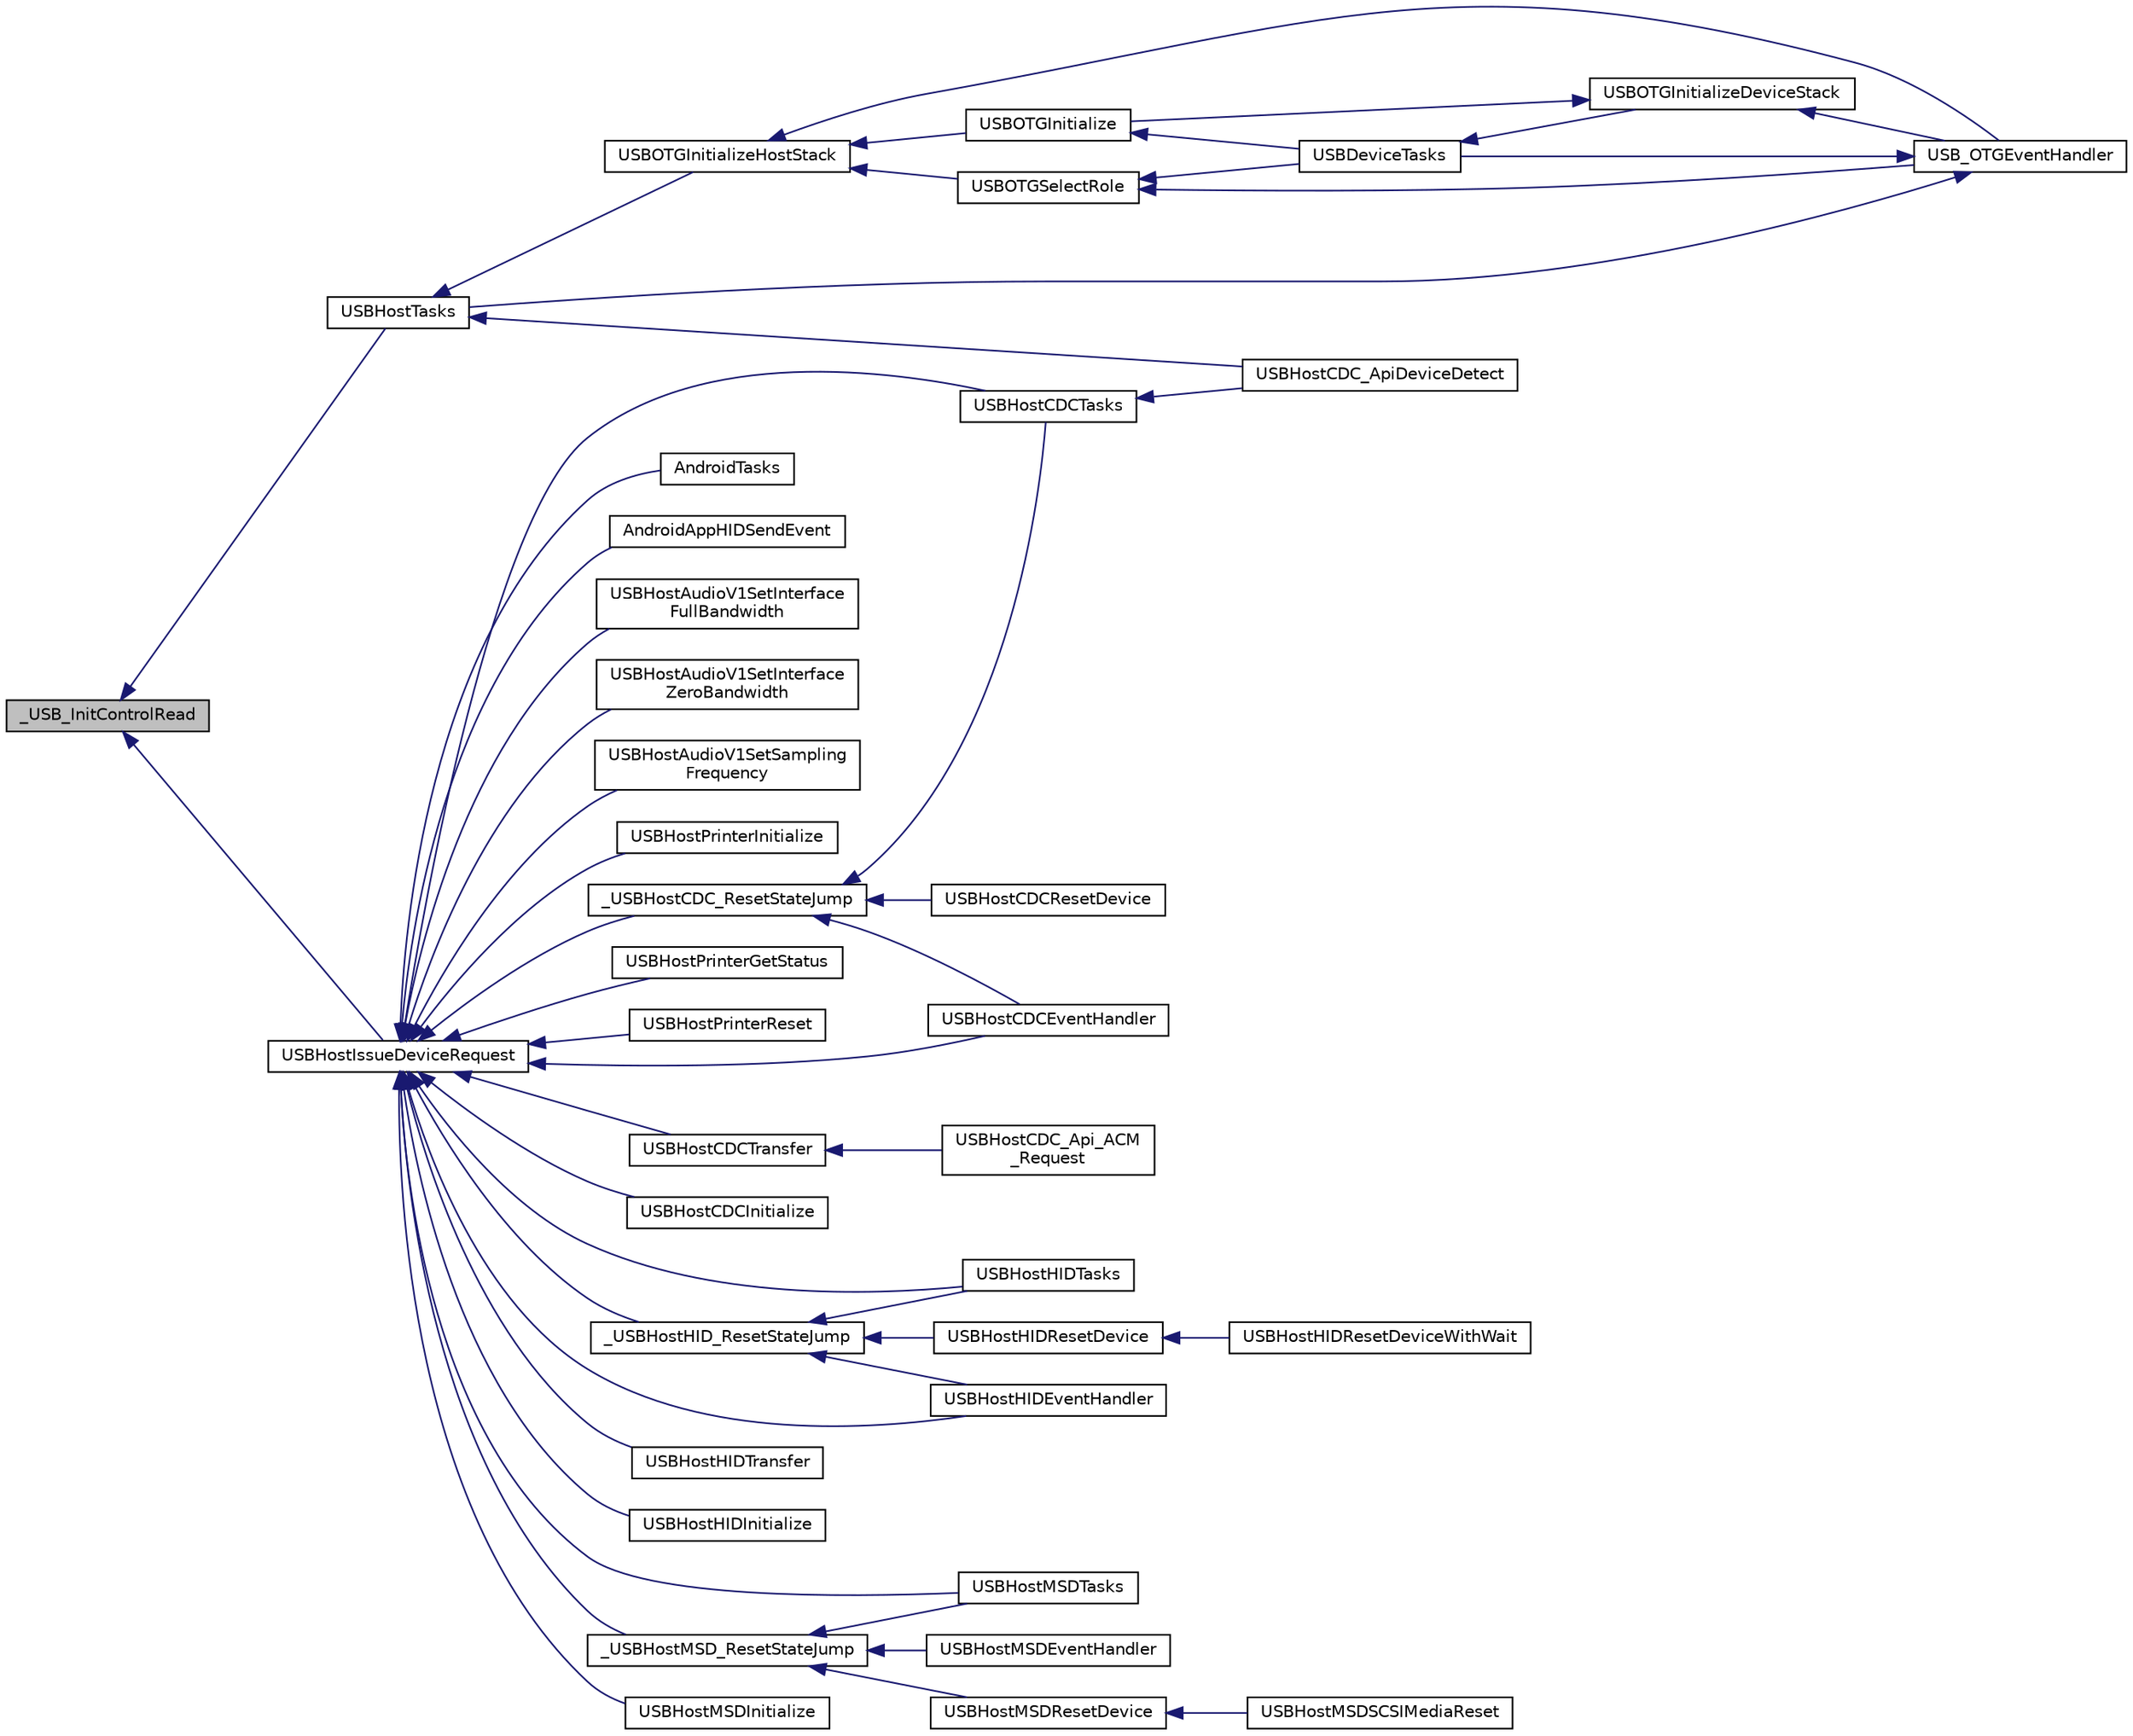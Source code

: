 digraph "_USB_InitControlRead"
{
  edge [fontname="Helvetica",fontsize="10",labelfontname="Helvetica",labelfontsize="10"];
  node [fontname="Helvetica",fontsize="10",shape=record];
  rankdir="LR";
  Node1 [label="_USB_InitControlRead",height=0.2,width=0.4,color="black", fillcolor="grey75", style="filled", fontcolor="black"];
  Node1 -> Node2 [dir="back",color="midnightblue",fontsize="10",style="solid",fontname="Helvetica"];
  Node2 [label="USBHostIssueDeviceRequest",height=0.2,width=0.4,color="black", fillcolor="white", style="filled",URL="$usb__host_8c.html#a17f2dbf6b2ef2c47a52dc50b64776344"];
  Node2 -> Node3 [dir="back",color="midnightblue",fontsize="10",style="solid",fontname="Helvetica"];
  Node3 [label="AndroidTasks",height=0.2,width=0.4,color="black", fillcolor="white", style="filled",URL="$usb__host__android_8c.html#a2d80b393c4aa6875eb0e509b2934f5d7"];
  Node2 -> Node4 [dir="back",color="midnightblue",fontsize="10",style="solid",fontname="Helvetica"];
  Node4 [label="AndroidAppHIDSendEvent",height=0.2,width=0.4,color="black", fillcolor="white", style="filled",URL="$usb__host__android_8c.html#a99167dfb275365e311c0864eee47ac4c"];
  Node2 -> Node5 [dir="back",color="midnightblue",fontsize="10",style="solid",fontname="Helvetica"];
  Node5 [label="USBHostAudioV1SetInterface\lFullBandwidth",height=0.2,width=0.4,color="black", fillcolor="white", style="filled",URL="$usb__host__audio__v1_8c.html#a36b0b9dacba16ed6814e80bb7d1b28fb"];
  Node2 -> Node6 [dir="back",color="midnightblue",fontsize="10",style="solid",fontname="Helvetica"];
  Node6 [label="USBHostAudioV1SetInterface\lZeroBandwidth",height=0.2,width=0.4,color="black", fillcolor="white", style="filled",URL="$usb__host__audio__v1_8c.html#ae4fcdb5b497fe8a416d7b791ea44aa37"];
  Node2 -> Node7 [dir="back",color="midnightblue",fontsize="10",style="solid",fontname="Helvetica"];
  Node7 [label="USBHostAudioV1SetSampling\lFrequency",height=0.2,width=0.4,color="black", fillcolor="white", style="filled",URL="$usb__host__audio__v1_8c.html#aba866ef9d87f8a178e3b4814ebee7c06"];
  Node2 -> Node8 [dir="back",color="midnightblue",fontsize="10",style="solid",fontname="Helvetica"];
  Node8 [label="USBHostCDCTasks",height=0.2,width=0.4,color="black", fillcolor="white", style="filled",URL="$usb__host__cdc_8c.html#a6e595b04dc00545e596306e7f4b3fa3d"];
  Node8 -> Node9 [dir="back",color="midnightblue",fontsize="10",style="solid",fontname="Helvetica"];
  Node9 [label="USBHostCDC_ApiDeviceDetect",height=0.2,width=0.4,color="black", fillcolor="white", style="filled",URL="$usb__host__cdc__interface_8c.html#aebb742aa385542e9b8163cea4f7604fc"];
  Node2 -> Node10 [dir="back",color="midnightblue",fontsize="10",style="solid",fontname="Helvetica"];
  Node10 [label="USBHostCDCTransfer",height=0.2,width=0.4,color="black", fillcolor="white", style="filled",URL="$usb__host__cdc_8c.html#afaeafef25dcd0f4c8e3584fa8e89cd43"];
  Node10 -> Node11 [dir="back",color="midnightblue",fontsize="10",style="solid",fontname="Helvetica"];
  Node11 [label="USBHostCDC_Api_ACM\l_Request",height=0.2,width=0.4,color="black", fillcolor="white", style="filled",URL="$usb__host__cdc__interface_8c.html#aa8e1f0f1a5f435e164ce2ee047c2adb5"];
  Node2 -> Node12 [dir="back",color="midnightblue",fontsize="10",style="solid",fontname="Helvetica"];
  Node12 [label="USBHostCDCEventHandler",height=0.2,width=0.4,color="black", fillcolor="white", style="filled",URL="$usb__host__cdc_8c.html#ae649881c3336ca01be846a3edc875946"];
  Node2 -> Node13 [dir="back",color="midnightblue",fontsize="10",style="solid",fontname="Helvetica"];
  Node13 [label="USBHostCDCInitialize",height=0.2,width=0.4,color="black", fillcolor="white", style="filled",URL="$usb__host__cdc_8c.html#a2891ef7047136f99fb381a85624fcdb8"];
  Node2 -> Node14 [dir="back",color="midnightblue",fontsize="10",style="solid",fontname="Helvetica"];
  Node14 [label="_USBHostCDC_ResetStateJump",height=0.2,width=0.4,color="black", fillcolor="white", style="filled",URL="$usb__host__cdc_8c.html#a4ef40ae44c137f3e7771ea5dcb5036e7"];
  Node14 -> Node15 [dir="back",color="midnightblue",fontsize="10",style="solid",fontname="Helvetica"];
  Node15 [label="USBHostCDCResetDevice",height=0.2,width=0.4,color="black", fillcolor="white", style="filled",URL="$usb__host__cdc_8c.html#affaab4b9eb4c2cc48beab26fd98c7ea5"];
  Node14 -> Node8 [dir="back",color="midnightblue",fontsize="10",style="solid",fontname="Helvetica"];
  Node14 -> Node12 [dir="back",color="midnightblue",fontsize="10",style="solid",fontname="Helvetica"];
  Node2 -> Node16 [dir="back",color="midnightblue",fontsize="10",style="solid",fontname="Helvetica"];
  Node16 [label="USBHostHIDTasks",height=0.2,width=0.4,color="black", fillcolor="white", style="filled",URL="$usb__host__hid_8c.html#a7339c9ce88c387efd28375603415b491"];
  Node2 -> Node17 [dir="back",color="midnightblue",fontsize="10",style="solid",fontname="Helvetica"];
  Node17 [label="USBHostHIDTransfer",height=0.2,width=0.4,color="black", fillcolor="white", style="filled",URL="$usb__host__hid_8c.html#acd97326f3ecd30569ac7c6c1de95c691"];
  Node2 -> Node18 [dir="back",color="midnightblue",fontsize="10",style="solid",fontname="Helvetica"];
  Node18 [label="USBHostHIDEventHandler",height=0.2,width=0.4,color="black", fillcolor="white", style="filled",URL="$usb__host__hid_8c.html#a335c24d86278a16d7b5a04a4bec190e5"];
  Node2 -> Node19 [dir="back",color="midnightblue",fontsize="10",style="solid",fontname="Helvetica"];
  Node19 [label="USBHostHIDInitialize",height=0.2,width=0.4,color="black", fillcolor="white", style="filled",URL="$usb__host__hid_8c.html#aaadc9ad61bd781fd1bceb5b2b09c5d11"];
  Node2 -> Node20 [dir="back",color="midnightblue",fontsize="10",style="solid",fontname="Helvetica"];
  Node20 [label="_USBHostHID_ResetStateJump",height=0.2,width=0.4,color="black", fillcolor="white", style="filled",URL="$usb__host__hid_8c.html#a74b8f37fa690fdd3da5c4799fa5ecbe1"];
  Node20 -> Node21 [dir="back",color="midnightblue",fontsize="10",style="solid",fontname="Helvetica"];
  Node21 [label="USBHostHIDResetDevice",height=0.2,width=0.4,color="black", fillcolor="white", style="filled",URL="$usb__host__hid_8c.html#a41ffee5052e192ebba5f92d758c53b44"];
  Node21 -> Node22 [dir="back",color="midnightblue",fontsize="10",style="solid",fontname="Helvetica"];
  Node22 [label="USBHostHIDResetDeviceWithWait",height=0.2,width=0.4,color="black", fillcolor="white", style="filled",URL="$usb__host__hid_8c.html#ac827bf0d6269b54506ea3b6ca994d7c4"];
  Node20 -> Node16 [dir="back",color="midnightblue",fontsize="10",style="solid",fontname="Helvetica"];
  Node20 -> Node18 [dir="back",color="midnightblue",fontsize="10",style="solid",fontname="Helvetica"];
  Node2 -> Node23 [dir="back",color="midnightblue",fontsize="10",style="solid",fontname="Helvetica"];
  Node23 [label="USBHostMSDTasks",height=0.2,width=0.4,color="black", fillcolor="white", style="filled",URL="$usb__host__msd_8c.html#aa41223ae18108ca0d663875f47a3ae37"];
  Node2 -> Node24 [dir="back",color="midnightblue",fontsize="10",style="solid",fontname="Helvetica"];
  Node24 [label="USBHostMSDInitialize",height=0.2,width=0.4,color="black", fillcolor="white", style="filled",URL="$usb__host__msd_8c.html#abbaac4652a1a79fa87704d2474673d6a"];
  Node2 -> Node25 [dir="back",color="midnightblue",fontsize="10",style="solid",fontname="Helvetica"];
  Node25 [label="_USBHostMSD_ResetStateJump",height=0.2,width=0.4,color="black", fillcolor="white", style="filled",URL="$usb__host__msd_8c.html#acbd0bfa9f919bb3373ddda4e0ab7471c"];
  Node25 -> Node26 [dir="back",color="midnightblue",fontsize="10",style="solid",fontname="Helvetica"];
  Node26 [label="USBHostMSDResetDevice",height=0.2,width=0.4,color="black", fillcolor="white", style="filled",URL="$usb__host__msd_8c.html#a471f34a41f04869f8f32209c086729d7"];
  Node26 -> Node27 [dir="back",color="midnightblue",fontsize="10",style="solid",fontname="Helvetica"];
  Node27 [label="USBHostMSDSCSIMediaReset",height=0.2,width=0.4,color="black", fillcolor="white", style="filled",URL="$usb__host__msd__scsi_8c.html#accbed29f0f0ddcc1fc0a8af39f8c1fc3"];
  Node25 -> Node23 [dir="back",color="midnightblue",fontsize="10",style="solid",fontname="Helvetica"];
  Node25 -> Node28 [dir="back",color="midnightblue",fontsize="10",style="solid",fontname="Helvetica"];
  Node28 [label="USBHostMSDEventHandler",height=0.2,width=0.4,color="black", fillcolor="white", style="filled",URL="$usb__host__msd_8c.html#a694dc670eeeba6b473c1bf3ab5ec1fd8"];
  Node2 -> Node29 [dir="back",color="midnightblue",fontsize="10",style="solid",fontname="Helvetica"];
  Node29 [label="USBHostPrinterInitialize",height=0.2,width=0.4,color="black", fillcolor="white", style="filled",URL="$usb__host__printer_8c.html#a7c2c11f9c18453fff06b06533ac59f97"];
  Node2 -> Node30 [dir="back",color="midnightblue",fontsize="10",style="solid",fontname="Helvetica"];
  Node30 [label="USBHostPrinterGetStatus",height=0.2,width=0.4,color="black", fillcolor="white", style="filled",URL="$usb__host__printer_8c.html#ad889e22b3c483b948895b16354f31d08"];
  Node2 -> Node31 [dir="back",color="midnightblue",fontsize="10",style="solid",fontname="Helvetica"];
  Node31 [label="USBHostPrinterReset",height=0.2,width=0.4,color="black", fillcolor="white", style="filled",URL="$usb__host__printer_8c.html#a81d411dd8e43a87a1dce8a8316f72ddc"];
  Node1 -> Node32 [dir="back",color="midnightblue",fontsize="10",style="solid",fontname="Helvetica"];
  Node32 [label="USBHostTasks",height=0.2,width=0.4,color="black", fillcolor="white", style="filled",URL="$usb__host_8c.html#acc6184ed42d388b3d1a3fbc889c7cd68"];
  Node32 -> Node9 [dir="back",color="midnightblue",fontsize="10",style="solid",fontname="Helvetica"];
  Node32 -> Node33 [dir="back",color="midnightblue",fontsize="10",style="solid",fontname="Helvetica"];
  Node33 [label="USBOTGInitializeHostStack",height=0.2,width=0.4,color="black", fillcolor="white", style="filled",URL="$usb__otg_8c.html#af98c8bdc0cfbf9860490d6ae5a9d22da"];
  Node33 -> Node34 [dir="back",color="midnightblue",fontsize="10",style="solid",fontname="Helvetica"];
  Node34 [label="USBOTGInitialize",height=0.2,width=0.4,color="black", fillcolor="white", style="filled",URL="$usb__otg_8c.html#a1821d7229191e748ee716d497b14e5a2"];
  Node34 -> Node35 [dir="back",color="midnightblue",fontsize="10",style="solid",fontname="Helvetica"];
  Node35 [label="USBDeviceTasks",height=0.2,width=0.4,color="black", fillcolor="white", style="filled",URL="$usb__device_8c.html#af35807553af66eab5b5d459fa13b274e"];
  Node35 -> Node36 [dir="back",color="midnightblue",fontsize="10",style="solid",fontname="Helvetica"];
  Node36 [label="USBOTGInitializeDeviceStack",height=0.2,width=0.4,color="black", fillcolor="white", style="filled",URL="$usb__otg_8c.html#a24df6380f3917b867cf25d53dd5216a5"];
  Node36 -> Node34 [dir="back",color="midnightblue",fontsize="10",style="solid",fontname="Helvetica"];
  Node36 -> Node37 [dir="back",color="midnightblue",fontsize="10",style="solid",fontname="Helvetica"];
  Node37 [label="USB_OTGEventHandler",height=0.2,width=0.4,color="black", fillcolor="white", style="filled",URL="$usb__otg_8c.html#ac5d1852c92a2364bf541966638962f42"];
  Node37 -> Node35 [dir="back",color="midnightblue",fontsize="10",style="solid",fontname="Helvetica"];
  Node37 -> Node32 [dir="back",color="midnightblue",fontsize="10",style="solid",fontname="Helvetica"];
  Node33 -> Node38 [dir="back",color="midnightblue",fontsize="10",style="solid",fontname="Helvetica"];
  Node38 [label="USBOTGSelectRole",height=0.2,width=0.4,color="black", fillcolor="white", style="filled",URL="$usb__otg_8c.html#a6b7e526fa731f878145d8a05ac1afc02"];
  Node38 -> Node35 [dir="back",color="midnightblue",fontsize="10",style="solid",fontname="Helvetica"];
  Node38 -> Node37 [dir="back",color="midnightblue",fontsize="10",style="solid",fontname="Helvetica"];
  Node33 -> Node37 [dir="back",color="midnightblue",fontsize="10",style="solid",fontname="Helvetica"];
}
